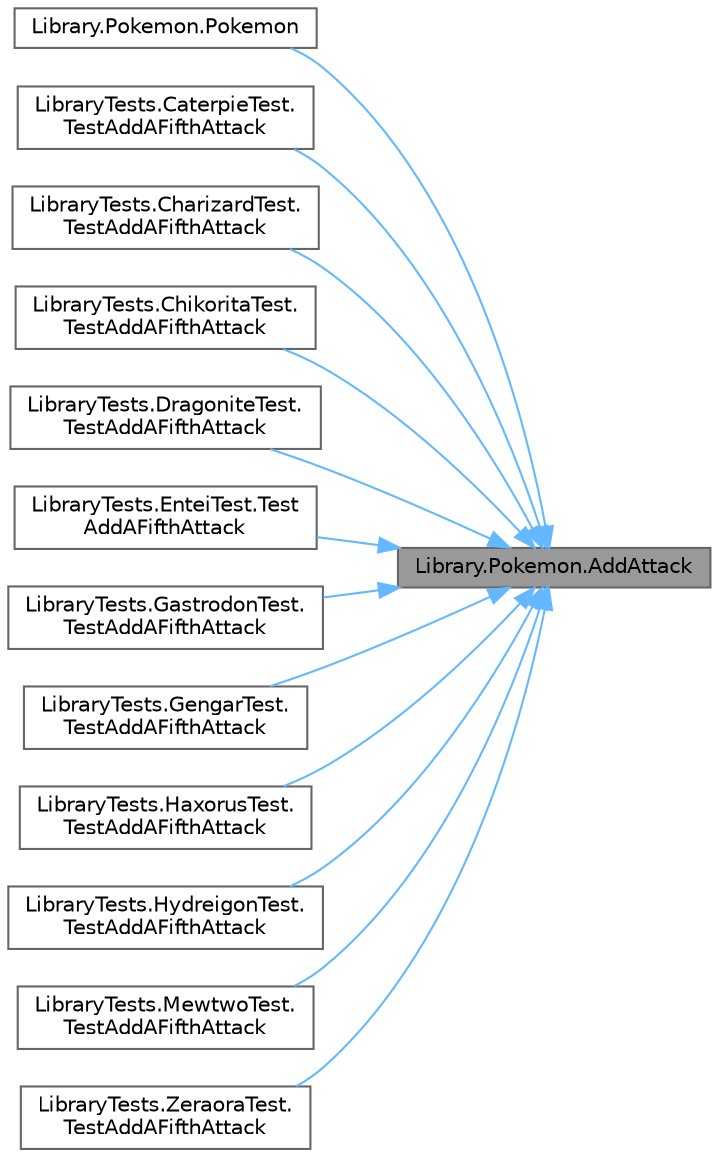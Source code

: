 digraph "Library.Pokemon.AddAttack"
{
 // INTERACTIVE_SVG=YES
 // LATEX_PDF_SIZE
  bgcolor="transparent";
  edge [fontname=Helvetica,fontsize=10,labelfontname=Helvetica,labelfontsize=10];
  node [fontname=Helvetica,fontsize=10,shape=box,height=0.2,width=0.4];
  rankdir="RL";
  Node1 [id="Node000001",label="Library.Pokemon.AddAttack",height=0.2,width=0.4,color="gray40", fillcolor="grey60", style="filled", fontcolor="black",tooltip="Añade un ataque a la lista de ataques del pokemon."];
  Node1 -> Node2 [id="edge1_Node000001_Node000002",dir="back",color="steelblue1",style="solid",tooltip=" "];
  Node2 [id="Node000002",label="Library.Pokemon.Pokemon",height=0.2,width=0.4,color="grey40", fillcolor="white", style="filled",URL="$classLibrary_1_1Pokemon.html#a2d63fcf1c1fc96d572fc20996a8a755f",tooltip="Asigna el nombre, la vida base, el tipo y los ataques del Pokemon a la lista de ataques del Pokemon a..."];
  Node1 -> Node3 [id="edge2_Node000001_Node000003",dir="back",color="steelblue1",style="solid",tooltip=" "];
  Node3 [id="Node000003",label="LibraryTests.CaterpieTest.\lTestAddAFifthAttack",height=0.2,width=0.4,color="grey40", fillcolor="white", style="filled",URL="$classLibraryTests_1_1CaterpieTest.html#ac345214004dc7c0ab6303ecdfc663c6e",tooltip="Test de la limitación de movimientos que tiene Caterpie."];
  Node1 -> Node4 [id="edge3_Node000001_Node000004",dir="back",color="steelblue1",style="solid",tooltip=" "];
  Node4 [id="Node000004",label="LibraryTests.CharizardTest.\lTestAddAFifthAttack",height=0.2,width=0.4,color="grey40", fillcolor="white", style="filled",URL="$classLibraryTests_1_1CharizardTest.html#a86c58745fa752bfb3a931687fdc077da",tooltip="Test de la limitación de movimientos que tiene Charizard."];
  Node1 -> Node5 [id="edge4_Node000001_Node000005",dir="back",color="steelblue1",style="solid",tooltip=" "];
  Node5 [id="Node000005",label="LibraryTests.ChikoritaTest.\lTestAddAFifthAttack",height=0.2,width=0.4,color="grey40", fillcolor="white", style="filled",URL="$classLibraryTests_1_1ChikoritaTest.html#abfbb286356c6decc46a40fa3a8e1c036",tooltip="Test de la limitación de movimientos que tiene Chikorita."];
  Node1 -> Node6 [id="edge5_Node000001_Node000006",dir="back",color="steelblue1",style="solid",tooltip=" "];
  Node6 [id="Node000006",label="LibraryTests.DragoniteTest.\lTestAddAFifthAttack",height=0.2,width=0.4,color="grey40", fillcolor="white", style="filled",URL="$classLibraryTests_1_1DragoniteTest.html#a4a278dc6b1cded4cbc74e201f2903b8f",tooltip="Test de la limitación de movimientos que tiene Dragonite."];
  Node1 -> Node7 [id="edge6_Node000001_Node000007",dir="back",color="steelblue1",style="solid",tooltip=" "];
  Node7 [id="Node000007",label="LibraryTests.EnteiTest.Test\lAddAFifthAttack",height=0.2,width=0.4,color="grey40", fillcolor="white", style="filled",URL="$classLibraryTests_1_1EnteiTest.html#a4c96874da4fff4aa6007982ccebfccd2",tooltip="Test de la limitación de movimientos que tiene Entei."];
  Node1 -> Node8 [id="edge7_Node000001_Node000008",dir="back",color="steelblue1",style="solid",tooltip=" "];
  Node8 [id="Node000008",label="LibraryTests.GastrodonTest.\lTestAddAFifthAttack",height=0.2,width=0.4,color="grey40", fillcolor="white", style="filled",URL="$classLibraryTests_1_1GastrodonTest.html#a3a61683d426fa53bea4d97cee82966ee",tooltip="Test de la limitación de movimientos que tiene Gastrodon."];
  Node1 -> Node9 [id="edge8_Node000001_Node000009",dir="back",color="steelblue1",style="solid",tooltip=" "];
  Node9 [id="Node000009",label="LibraryTests.GengarTest.\lTestAddAFifthAttack",height=0.2,width=0.4,color="grey40", fillcolor="white", style="filled",URL="$classLibraryTests_1_1GengarTest.html#a06519cdd8e4387d0b12e2dfc2189e254",tooltip="Test de la limitación de movimientos que tiene Gengar."];
  Node1 -> Node10 [id="edge9_Node000001_Node000010",dir="back",color="steelblue1",style="solid",tooltip=" "];
  Node10 [id="Node000010",label="LibraryTests.HaxorusTest.\lTestAddAFifthAttack",height=0.2,width=0.4,color="grey40", fillcolor="white", style="filled",URL="$classLibraryTests_1_1HaxorusTest.html#a85d7c5406863715777446a8966f52a05",tooltip="Test de la limitación de movimientos que tiene Haxorus."];
  Node1 -> Node11 [id="edge10_Node000001_Node000011",dir="back",color="steelblue1",style="solid",tooltip=" "];
  Node11 [id="Node000011",label="LibraryTests.HydreigonTest.\lTestAddAFifthAttack",height=0.2,width=0.4,color="grey40", fillcolor="white", style="filled",URL="$classLibraryTests_1_1HydreigonTest.html#afe9e3eafb2d7fb8faa44f91e44f85eb6",tooltip="Test de la limitación de movimientos que tiene Hydreigon."];
  Node1 -> Node12 [id="edge11_Node000001_Node000012",dir="back",color="steelblue1",style="solid",tooltip=" "];
  Node12 [id="Node000012",label="LibraryTests.MewtwoTest.\lTestAddAFifthAttack",height=0.2,width=0.4,color="grey40", fillcolor="white", style="filled",URL="$classLibraryTests_1_1MewtwoTest.html#ad6233ea5ad4159dcb174579efd048155",tooltip="Test de la limitación de movimientos que tiene Mewtwo."];
  Node1 -> Node13 [id="edge12_Node000001_Node000013",dir="back",color="steelblue1",style="solid",tooltip=" "];
  Node13 [id="Node000013",label="LibraryTests.ZeraoraTest.\lTestAddAFifthAttack",height=0.2,width=0.4,color="grey40", fillcolor="white", style="filled",URL="$classLibraryTests_1_1ZeraoraTest.html#a96d36a52eac35122f8ad3509bbe03825",tooltip="Test de la limitación de movimientos que tiene Zeraora."];
}
